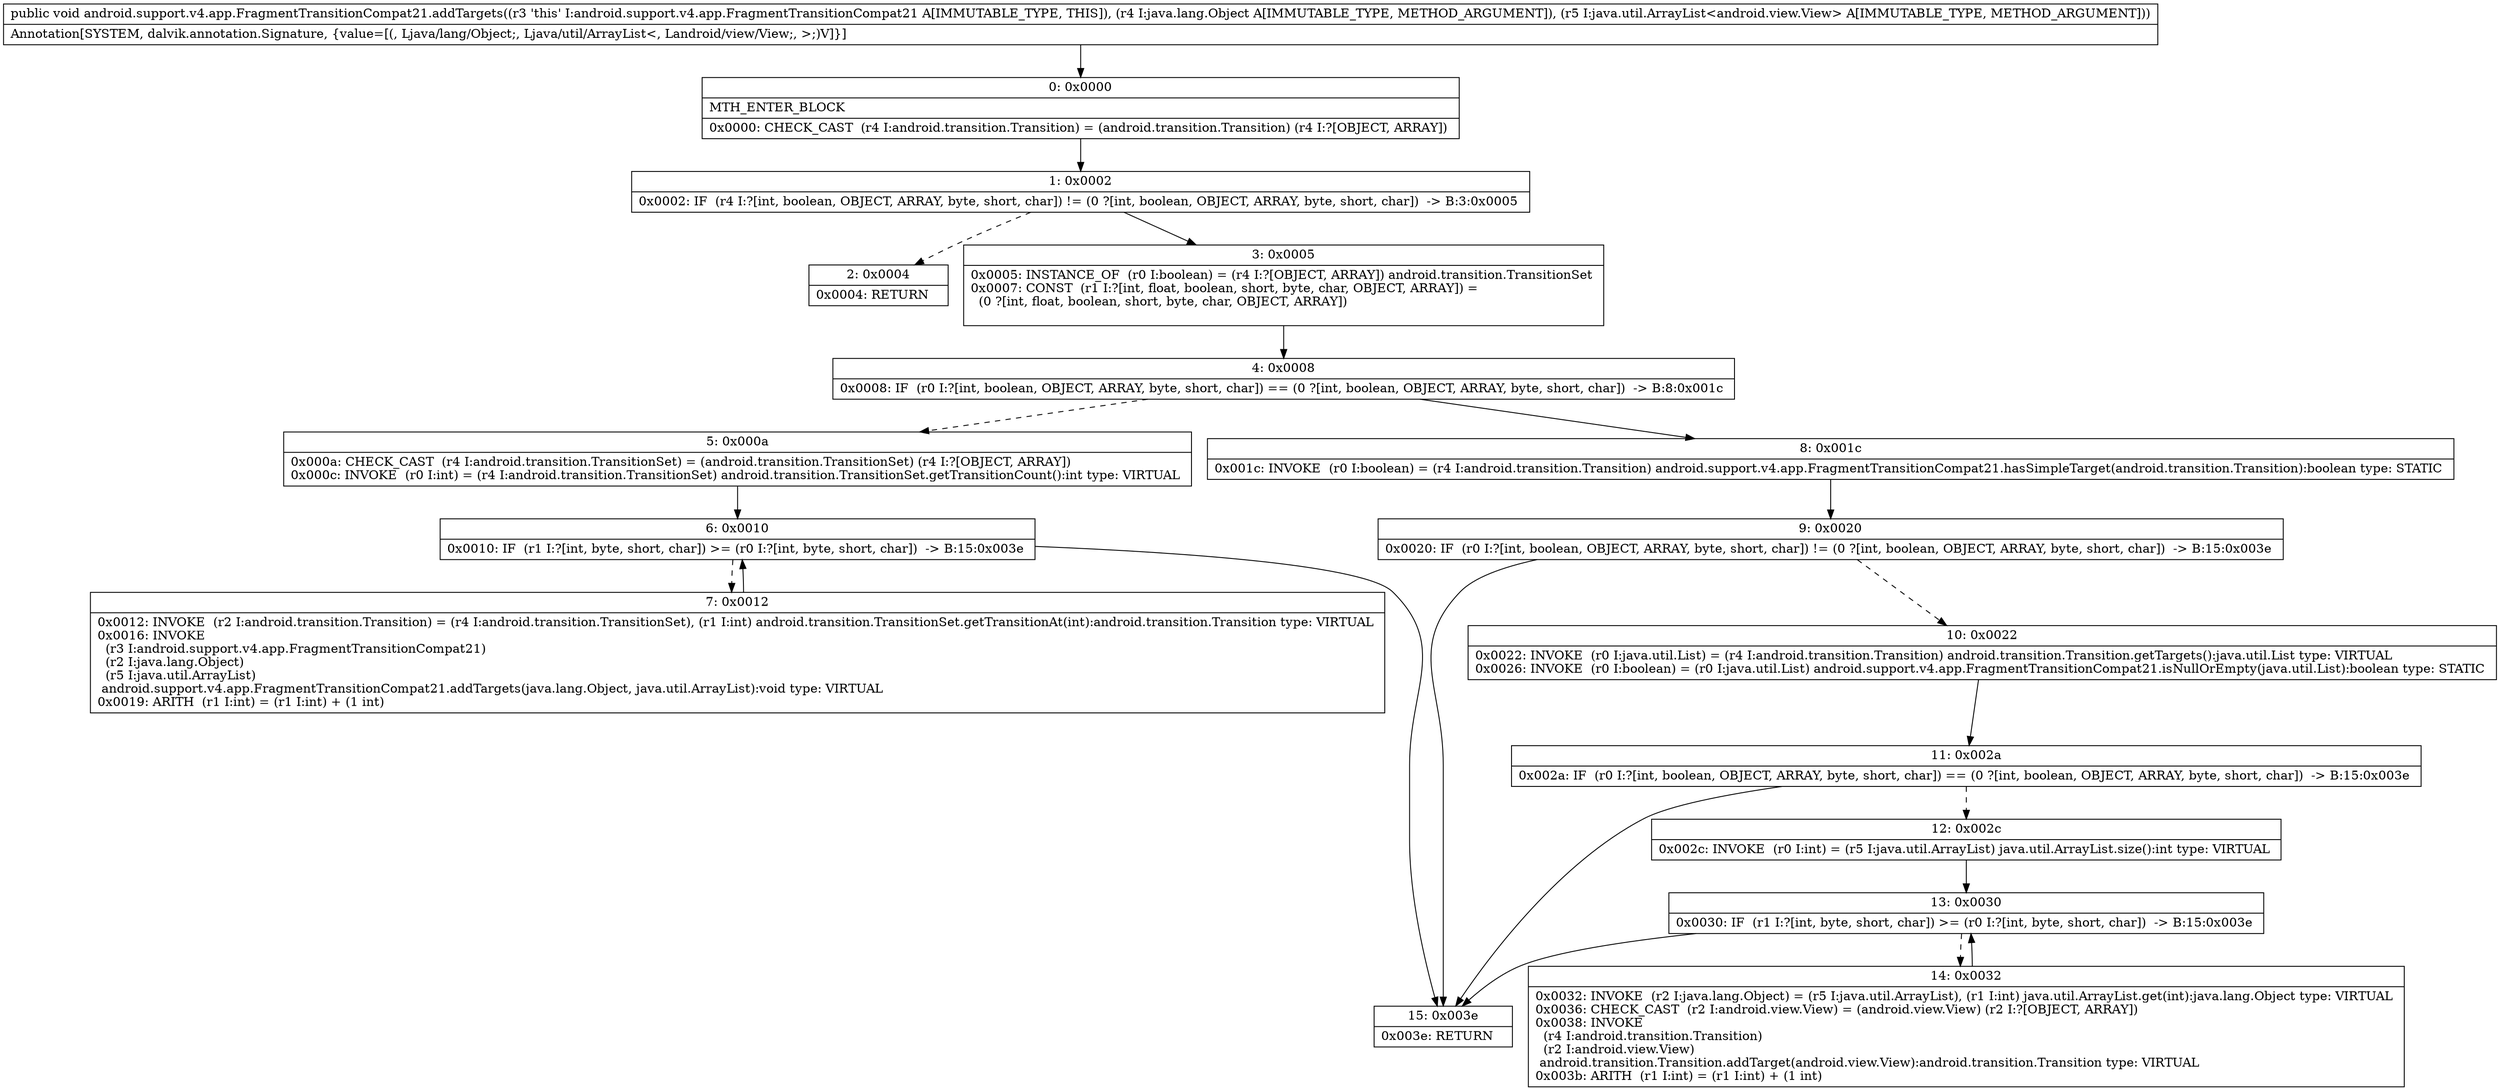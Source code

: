digraph "CFG forandroid.support.v4.app.FragmentTransitionCompat21.addTargets(Ljava\/lang\/Object;Ljava\/util\/ArrayList;)V" {
Node_0 [shape=record,label="{0\:\ 0x0000|MTH_ENTER_BLOCK\l|0x0000: CHECK_CAST  (r4 I:android.transition.Transition) = (android.transition.Transition) (r4 I:?[OBJECT, ARRAY]) \l}"];
Node_1 [shape=record,label="{1\:\ 0x0002|0x0002: IF  (r4 I:?[int, boolean, OBJECT, ARRAY, byte, short, char]) != (0 ?[int, boolean, OBJECT, ARRAY, byte, short, char])  \-\> B:3:0x0005 \l}"];
Node_2 [shape=record,label="{2\:\ 0x0004|0x0004: RETURN   \l}"];
Node_3 [shape=record,label="{3\:\ 0x0005|0x0005: INSTANCE_OF  (r0 I:boolean) = (r4 I:?[OBJECT, ARRAY]) android.transition.TransitionSet \l0x0007: CONST  (r1 I:?[int, float, boolean, short, byte, char, OBJECT, ARRAY]) = \l  (0 ?[int, float, boolean, short, byte, char, OBJECT, ARRAY])\l \l}"];
Node_4 [shape=record,label="{4\:\ 0x0008|0x0008: IF  (r0 I:?[int, boolean, OBJECT, ARRAY, byte, short, char]) == (0 ?[int, boolean, OBJECT, ARRAY, byte, short, char])  \-\> B:8:0x001c \l}"];
Node_5 [shape=record,label="{5\:\ 0x000a|0x000a: CHECK_CAST  (r4 I:android.transition.TransitionSet) = (android.transition.TransitionSet) (r4 I:?[OBJECT, ARRAY]) \l0x000c: INVOKE  (r0 I:int) = (r4 I:android.transition.TransitionSet) android.transition.TransitionSet.getTransitionCount():int type: VIRTUAL \l}"];
Node_6 [shape=record,label="{6\:\ 0x0010|0x0010: IF  (r1 I:?[int, byte, short, char]) \>= (r0 I:?[int, byte, short, char])  \-\> B:15:0x003e \l}"];
Node_7 [shape=record,label="{7\:\ 0x0012|0x0012: INVOKE  (r2 I:android.transition.Transition) = (r4 I:android.transition.TransitionSet), (r1 I:int) android.transition.TransitionSet.getTransitionAt(int):android.transition.Transition type: VIRTUAL \l0x0016: INVOKE  \l  (r3 I:android.support.v4.app.FragmentTransitionCompat21)\l  (r2 I:java.lang.Object)\l  (r5 I:java.util.ArrayList)\l android.support.v4.app.FragmentTransitionCompat21.addTargets(java.lang.Object, java.util.ArrayList):void type: VIRTUAL \l0x0019: ARITH  (r1 I:int) = (r1 I:int) + (1 int) \l}"];
Node_8 [shape=record,label="{8\:\ 0x001c|0x001c: INVOKE  (r0 I:boolean) = (r4 I:android.transition.Transition) android.support.v4.app.FragmentTransitionCompat21.hasSimpleTarget(android.transition.Transition):boolean type: STATIC \l}"];
Node_9 [shape=record,label="{9\:\ 0x0020|0x0020: IF  (r0 I:?[int, boolean, OBJECT, ARRAY, byte, short, char]) != (0 ?[int, boolean, OBJECT, ARRAY, byte, short, char])  \-\> B:15:0x003e \l}"];
Node_10 [shape=record,label="{10\:\ 0x0022|0x0022: INVOKE  (r0 I:java.util.List) = (r4 I:android.transition.Transition) android.transition.Transition.getTargets():java.util.List type: VIRTUAL \l0x0026: INVOKE  (r0 I:boolean) = (r0 I:java.util.List) android.support.v4.app.FragmentTransitionCompat21.isNullOrEmpty(java.util.List):boolean type: STATIC \l}"];
Node_11 [shape=record,label="{11\:\ 0x002a|0x002a: IF  (r0 I:?[int, boolean, OBJECT, ARRAY, byte, short, char]) == (0 ?[int, boolean, OBJECT, ARRAY, byte, short, char])  \-\> B:15:0x003e \l}"];
Node_12 [shape=record,label="{12\:\ 0x002c|0x002c: INVOKE  (r0 I:int) = (r5 I:java.util.ArrayList) java.util.ArrayList.size():int type: VIRTUAL \l}"];
Node_13 [shape=record,label="{13\:\ 0x0030|0x0030: IF  (r1 I:?[int, byte, short, char]) \>= (r0 I:?[int, byte, short, char])  \-\> B:15:0x003e \l}"];
Node_14 [shape=record,label="{14\:\ 0x0032|0x0032: INVOKE  (r2 I:java.lang.Object) = (r5 I:java.util.ArrayList), (r1 I:int) java.util.ArrayList.get(int):java.lang.Object type: VIRTUAL \l0x0036: CHECK_CAST  (r2 I:android.view.View) = (android.view.View) (r2 I:?[OBJECT, ARRAY]) \l0x0038: INVOKE  \l  (r4 I:android.transition.Transition)\l  (r2 I:android.view.View)\l android.transition.Transition.addTarget(android.view.View):android.transition.Transition type: VIRTUAL \l0x003b: ARITH  (r1 I:int) = (r1 I:int) + (1 int) \l}"];
Node_15 [shape=record,label="{15\:\ 0x003e|0x003e: RETURN   \l}"];
MethodNode[shape=record,label="{public void android.support.v4.app.FragmentTransitionCompat21.addTargets((r3 'this' I:android.support.v4.app.FragmentTransitionCompat21 A[IMMUTABLE_TYPE, THIS]), (r4 I:java.lang.Object A[IMMUTABLE_TYPE, METHOD_ARGUMENT]), (r5 I:java.util.ArrayList\<android.view.View\> A[IMMUTABLE_TYPE, METHOD_ARGUMENT]))  | Annotation[SYSTEM, dalvik.annotation.Signature, \{value=[(, Ljava\/lang\/Object;, Ljava\/util\/ArrayList\<, Landroid\/view\/View;, \>;)V]\}]\l}"];
MethodNode -> Node_0;
Node_0 -> Node_1;
Node_1 -> Node_2[style=dashed];
Node_1 -> Node_3;
Node_3 -> Node_4;
Node_4 -> Node_5[style=dashed];
Node_4 -> Node_8;
Node_5 -> Node_6;
Node_6 -> Node_7[style=dashed];
Node_6 -> Node_15;
Node_7 -> Node_6;
Node_8 -> Node_9;
Node_9 -> Node_10[style=dashed];
Node_9 -> Node_15;
Node_10 -> Node_11;
Node_11 -> Node_12[style=dashed];
Node_11 -> Node_15;
Node_12 -> Node_13;
Node_13 -> Node_14[style=dashed];
Node_13 -> Node_15;
Node_14 -> Node_13;
}

